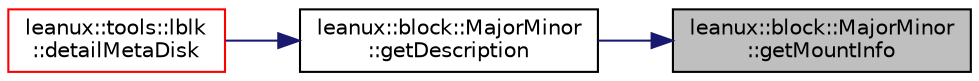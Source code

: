 digraph "leanux::block::MajorMinor::getMountInfo"
{
 // LATEX_PDF_SIZE
  bgcolor="transparent";
  edge [fontname="Helvetica",fontsize="10",labelfontname="Helvetica",labelfontsize="10"];
  node [fontname="Helvetica",fontsize="10",shape=record];
  rankdir="RL";
  Node1 [label="leanux::block::MajorMinor\l::getMountInfo",height=0.2,width=0.4,color="black", fillcolor="grey75", style="filled", fontcolor="black",tooltip="get MountInfo on devices with a mounted filesystem."];
  Node1 -> Node2 [dir="back",color="midnightblue",fontsize="10",style="solid",fontname="Helvetica"];
  Node2 [label="leanux::block::MajorMinor\l::getDescription",height=0.2,width=0.4,color="black",URL="$classleanux_1_1block_1_1MajorMinor.html#a26a2363b1eea927b6ebb4aad44dea876",tooltip="Get a pretty-print description for the device."];
  Node2 -> Node3 [dir="back",color="midnightblue",fontsize="10",style="solid",fontname="Helvetica"];
  Node3 [label="leanux::tools::lblk\l::detailMetaDisk",height=0.2,width=0.4,color="red",URL="$namespaceleanux_1_1tools_1_1lblk.html#a3ed79ca6c9f478be774a6d9f4a4cb016",tooltip="Write MetaDisk details."];
}
